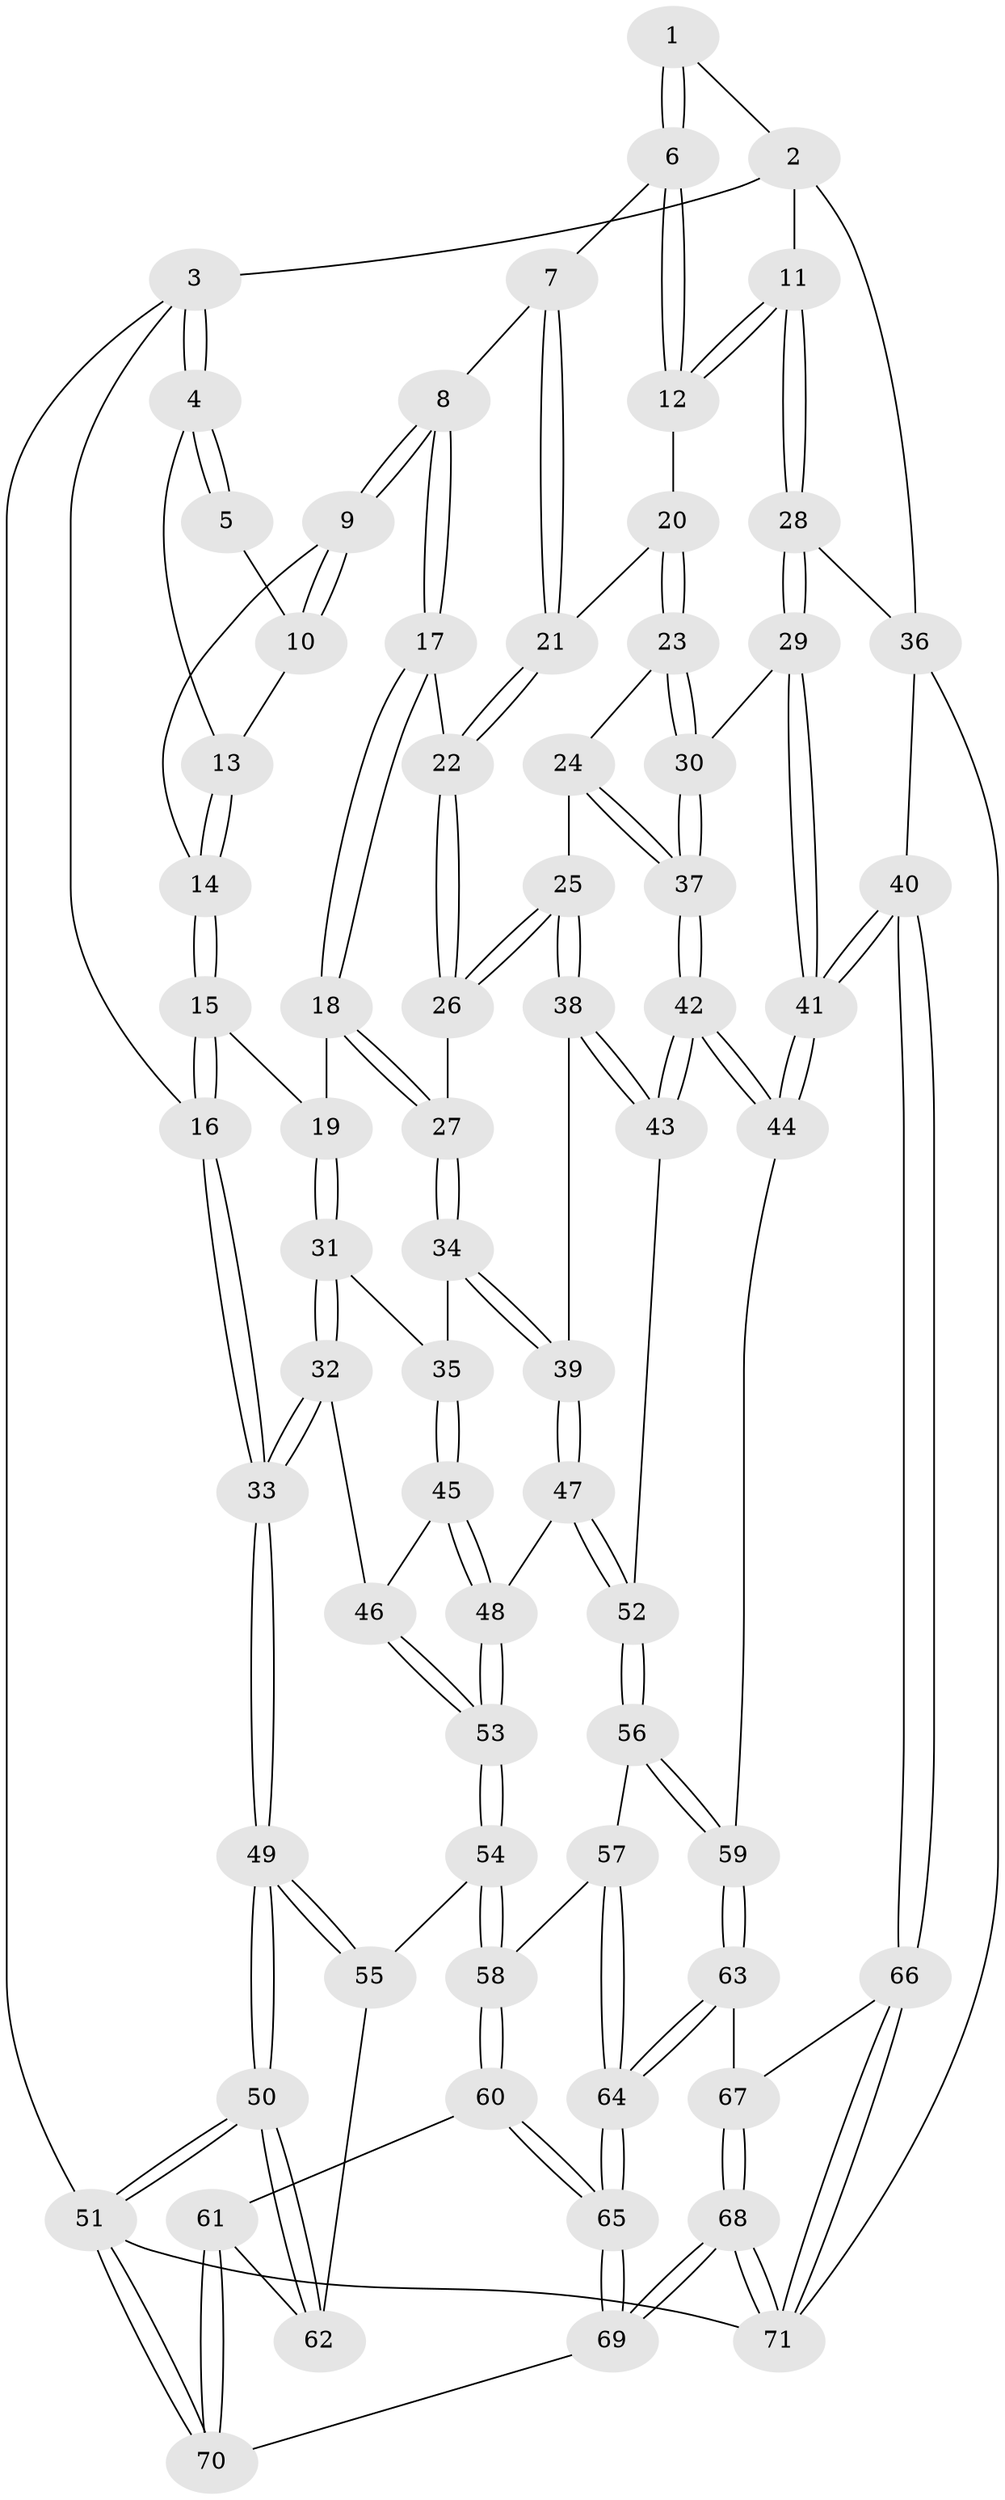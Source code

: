 // coarse degree distribution, {3: 0.14285714285714285, 4: 0.40816326530612246, 5: 0.3469387755102041, 6: 0.10204081632653061}
// Generated by graph-tools (version 1.1) at 2025/52/02/27/25 19:52:39]
// undirected, 71 vertices, 174 edges
graph export_dot {
graph [start="1"]
  node [color=gray90,style=filled];
  1 [pos="+0.5769187266828077+0"];
  2 [pos="+0.6654616129013778+0"];
  3 [pos="+0+0"];
  4 [pos="+0.03750998500064299+0"];
  5 [pos="+0.49601828348409766+0"];
  6 [pos="+0.5726436480502842+0.08892742541324206"];
  7 [pos="+0.5014718811178608+0.18039898378126942"];
  8 [pos="+0.4292983032734938+0.18136545946811283"];
  9 [pos="+0.4035327398385614+0.14912195310285262"];
  10 [pos="+0.4016954311453192+0.09020388881920269"];
  11 [pos="+0.8354471585291627+0.2527276486035761"];
  12 [pos="+0.7711399432589366+0.23716268519520461"];
  13 [pos="+0.14394076589810845+0"];
  14 [pos="+0.1942102624705282+0.12951871854863561"];
  15 [pos="+0.18993128906645576+0.2691660106047163"];
  16 [pos="+0+0.3497447223691269"];
  17 [pos="+0.42309526304096656+0.19218685409543018"];
  18 [pos="+0.3073525778308309+0.30341449732852294"];
  19 [pos="+0.19279979468041072+0.272329780784651"];
  20 [pos="+0.5694463844531203+0.26554129205249416"];
  21 [pos="+0.5374161536384147+0.23714135934039055"];
  22 [pos="+0.45125115881679245+0.3257673229548988"];
  23 [pos="+0.5533053937031083+0.3625734079398505"];
  24 [pos="+0.457726368381978+0.42508003800684785"];
  25 [pos="+0.4411218241714789+0.4277403022761614"];
  26 [pos="+0.4289871416487008+0.4213889872563344"];
  27 [pos="+0.39998941192448334+0.4168703113957972"];
  28 [pos="+0.8410610545592815+0.2570820527739435"];
  29 [pos="+0.7486406712085981+0.4121740662540717"];
  30 [pos="+0.7234097490800053+0.425251944571014"];
  31 [pos="+0.18517441599065718+0.43908347623373645"];
  32 [pos="+0.0684617924308743+0.5363454979999095"];
  33 [pos="+0+0.5473962139550778"];
  34 [pos="+0.3121325668673592+0.4838417181989646"];
  35 [pos="+0.2903645441135553+0.49172231925597726"];
  36 [pos="+1+0.24158593281624108"];
  37 [pos="+0.6436105477854197+0.523885216176486"];
  38 [pos="+0.4555942359888022+0.5375974342830742"];
  39 [pos="+0.3749449549333488+0.5981334576761078"];
  40 [pos="+1+0.779172105759009"];
  41 [pos="+0.9341877835515565+0.7296464979147388"];
  42 [pos="+0.6170848533745896+0.6600201676183389"];
  43 [pos="+0.5256061040990088+0.6231782816367967"];
  44 [pos="+0.6327299469471508+0.6923016479142882"];
  45 [pos="+0.2510094386473722+0.6000709191271196"];
  46 [pos="+0.11946299123109334+0.5691922473801994"];
  47 [pos="+0.3440030040535665+0.6691394297829436"];
  48 [pos="+0.2728265796637617+0.6417329816800003"];
  49 [pos="+0+0.7497762950152475"];
  50 [pos="+0+0.8345949741340505"];
  51 [pos="+0+1"];
  52 [pos="+0.36093122834157565+0.6915567444297338"];
  53 [pos="+0.17700588974304787+0.737335315645795"];
  54 [pos="+0.1718173580553928+0.7494483514764823"];
  55 [pos="+0.11406693488931048+0.7676582727464707"];
  56 [pos="+0.36936808983552993+0.7437170599769711"];
  57 [pos="+0.3165975669928272+0.8131413292335352"];
  58 [pos="+0.26846460110803105+0.8288510142785831"];
  59 [pos="+0.5589540243126582+0.8203326176336269"];
  60 [pos="+0.24261984734586667+0.8918526963342873"];
  61 [pos="+0.17790555468238448+0.9395824931694743"];
  62 [pos="+0.16148519649602655+0.9267338828478093"];
  63 [pos="+0.5587628487558643+0.8358610808596263"];
  64 [pos="+0.45691929345693716+0.9861568497131586"];
  65 [pos="+0.43698482507271397+1"];
  66 [pos="+1+0.9973801667030815"];
  67 [pos="+0.6175870391940709+0.8789839613250167"];
  68 [pos="+0.7881486101315524+1"];
  69 [pos="+0.4344965521379843+1"];
  70 [pos="+0.1542255666426505+1"];
  71 [pos="+1+1"];
  1 -- 2;
  1 -- 6;
  1 -- 6;
  2 -- 3;
  2 -- 11;
  2 -- 36;
  3 -- 4;
  3 -- 4;
  3 -- 16;
  3 -- 51;
  4 -- 5;
  4 -- 5;
  4 -- 13;
  5 -- 10;
  6 -- 7;
  6 -- 12;
  6 -- 12;
  7 -- 8;
  7 -- 21;
  7 -- 21;
  8 -- 9;
  8 -- 9;
  8 -- 17;
  8 -- 17;
  9 -- 10;
  9 -- 10;
  9 -- 14;
  10 -- 13;
  11 -- 12;
  11 -- 12;
  11 -- 28;
  11 -- 28;
  12 -- 20;
  13 -- 14;
  13 -- 14;
  14 -- 15;
  14 -- 15;
  15 -- 16;
  15 -- 16;
  15 -- 19;
  16 -- 33;
  16 -- 33;
  17 -- 18;
  17 -- 18;
  17 -- 22;
  18 -- 19;
  18 -- 27;
  18 -- 27;
  19 -- 31;
  19 -- 31;
  20 -- 21;
  20 -- 23;
  20 -- 23;
  21 -- 22;
  21 -- 22;
  22 -- 26;
  22 -- 26;
  23 -- 24;
  23 -- 30;
  23 -- 30;
  24 -- 25;
  24 -- 37;
  24 -- 37;
  25 -- 26;
  25 -- 26;
  25 -- 38;
  25 -- 38;
  26 -- 27;
  27 -- 34;
  27 -- 34;
  28 -- 29;
  28 -- 29;
  28 -- 36;
  29 -- 30;
  29 -- 41;
  29 -- 41;
  30 -- 37;
  30 -- 37;
  31 -- 32;
  31 -- 32;
  31 -- 35;
  32 -- 33;
  32 -- 33;
  32 -- 46;
  33 -- 49;
  33 -- 49;
  34 -- 35;
  34 -- 39;
  34 -- 39;
  35 -- 45;
  35 -- 45;
  36 -- 40;
  36 -- 71;
  37 -- 42;
  37 -- 42;
  38 -- 39;
  38 -- 43;
  38 -- 43;
  39 -- 47;
  39 -- 47;
  40 -- 41;
  40 -- 41;
  40 -- 66;
  40 -- 66;
  41 -- 44;
  41 -- 44;
  42 -- 43;
  42 -- 43;
  42 -- 44;
  42 -- 44;
  43 -- 52;
  44 -- 59;
  45 -- 46;
  45 -- 48;
  45 -- 48;
  46 -- 53;
  46 -- 53;
  47 -- 48;
  47 -- 52;
  47 -- 52;
  48 -- 53;
  48 -- 53;
  49 -- 50;
  49 -- 50;
  49 -- 55;
  49 -- 55;
  50 -- 51;
  50 -- 51;
  50 -- 62;
  50 -- 62;
  51 -- 70;
  51 -- 70;
  51 -- 71;
  52 -- 56;
  52 -- 56;
  53 -- 54;
  53 -- 54;
  54 -- 55;
  54 -- 58;
  54 -- 58;
  55 -- 62;
  56 -- 57;
  56 -- 59;
  56 -- 59;
  57 -- 58;
  57 -- 64;
  57 -- 64;
  58 -- 60;
  58 -- 60;
  59 -- 63;
  59 -- 63;
  60 -- 61;
  60 -- 65;
  60 -- 65;
  61 -- 62;
  61 -- 70;
  61 -- 70;
  63 -- 64;
  63 -- 64;
  63 -- 67;
  64 -- 65;
  64 -- 65;
  65 -- 69;
  65 -- 69;
  66 -- 67;
  66 -- 71;
  66 -- 71;
  67 -- 68;
  67 -- 68;
  68 -- 69;
  68 -- 69;
  68 -- 71;
  68 -- 71;
  69 -- 70;
}

